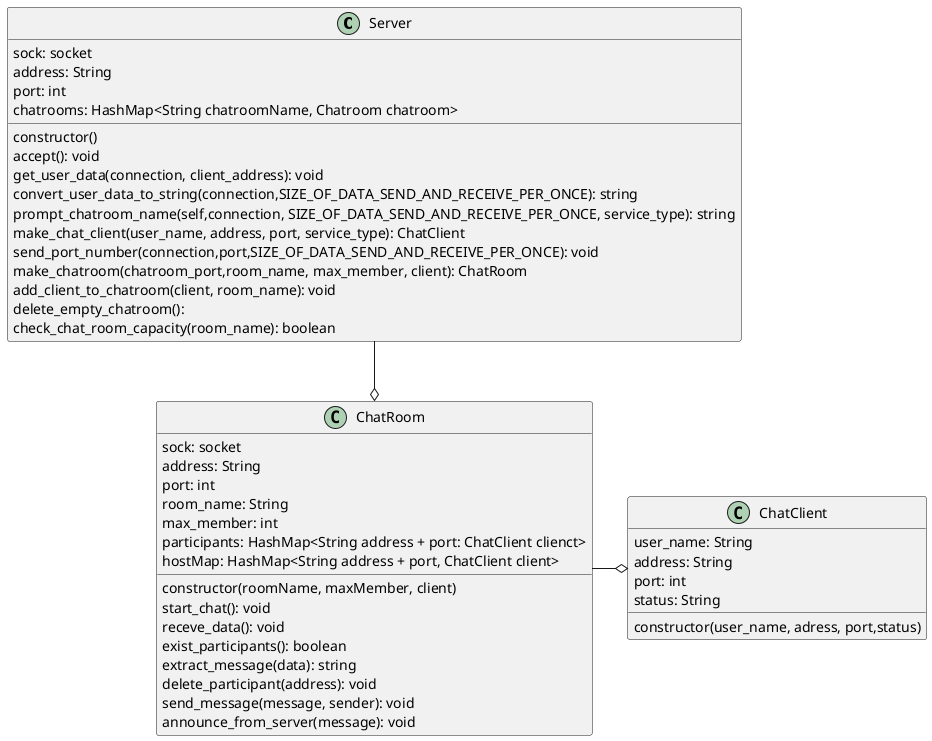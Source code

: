 @startuml all
Server --o ChatRoom
ChatRoom -o ChatClient

' サーバー側のコード。クライアントのリクエストを受けて、チャットルームを作成したり、チャットルームにジョインさせたりする
class Server{
    sock: socket
    address: String
    port: int
    chatrooms: HashMap<String chatroomName, Chatroom chatroom>
    constructor()
    accept(): void
    get_user_data(connection, client_address): void
    convert_user_data_to_string(connection,SIZE_OF_DATA_SEND_AND_RECEIVE_PER_ONCE): string
    prompt_chatroom_name(self,connection, SIZE_OF_DATA_SEND_AND_RECEIVE_PER_ONCE, service_type): string
    make_chat_client(user_name, address, port, service_type): ChatClient
    send_port_number(connection,port,SIZE_OF_DATA_SEND_AND_RECEIVE_PER_ONCE): void
    make_chatroom(chatroom_port,room_name, max_member, client): ChatRoom
    add_client_to_chatroom(client, room_name): void
    delete_empty_chatroom():
    check_chat_room_capacity(room_name): boolean
}

class ChatClient{
    user_name: String
    address: String
    port: int
    status: String 
    constructor(user_name, adress, port,status)
}

class ChatRoom{
    sock: socket
    address: String
    port: int
    room_name: String
    max_member: int
    participants: HashMap<String address + port: ChatClient clienct>
    hostMap: HashMap<String address + port, ChatClient client>
    constructor(roomName, maxMember, client)
    start_chat(): void
    receve_data(): void
    exist_participants(): boolean
    extract_message(data): string
    delete_participant(address): void
    send_message(message, sender): void
    announce_from_server(message): void
}

@enduml


サービスの流れ
・ユーザー名を入力
・「新しいチャットルームを作成しますか？」「既存のチャットルームに参加しますか？」

【チャットルームを作成する場合】
・「チャットルームの名前、最大参加者数を入力してください」
・作成したクライアントがホストとして指定されたチャットルームが作成される
・「このチャットルームを終了しますか？」

【既存のチャットルームに参加する場合】
・「参加したいチャットルームのアドレスとポートを入力してくだい」
・「○○がホストの、｛チャットルーム名｝に参加しますか？」
・チャットルームに参加
・「このチャットルームから退出しますか？」

システムの流れ
【サーバー側】
・Python3 server.pyを実行
・ユーザーに名前を促す
・サービス内容を促す
・チャットルームを作成する場合は、TCP接続をして、チャットルームの名前と最大参加者数を促す
・チャットルームを作成して、チャットルーム側でホストに対してUDP接続をする

・既存のチャットルームに参加する場合は、HashMapでチャットルームを検索
・チャットルームにクライアントを追加して、UDP接続

【クライアント側】
・Python3 client.pyを実行
・名前を入力
・サービス内容を選択
・新しいチャットルームを作成する場合は、TCP接続を開始、名前と最大参加者数を入力する
・チャットルームに参加して、チャットを開始する

・既存のチャットルームに参加する場合は、参加したいチャットルームの名前を入力する
・チャットルームに参加して、チャットを開始する



memo
・TCP接続の場合は、サーバー側のアドレス（ポート）が必要。クライアントはそこにソケットを接続するから、クライアント側のアドレス（ポート）は不要。
・UDP接続の場合は、サーバー側とクライアント側両方ともアドレス（ポート）が必要。クライアントはデータを受信する際は、自分のアドレス（ポート）に紐づける。送信する際はサーバー側のアドレス（ポート）に対して送信する。
